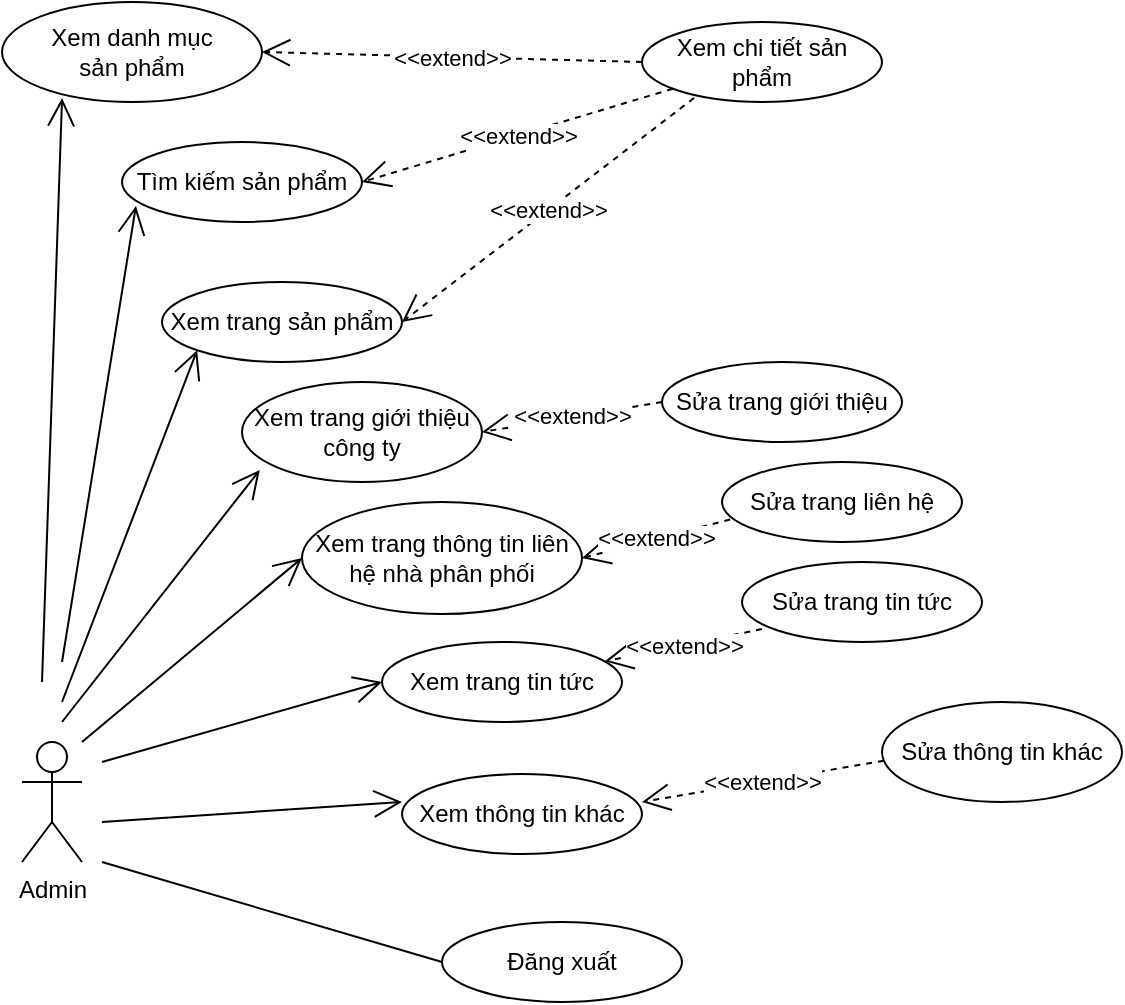 <mxfile version="14.0.1" type="github">
  <diagram id="htsnJRiTy0PdUouxYch2" name="Page-1">
    <mxGraphModel dx="1036" dy="462" grid="1" gridSize="10" guides="1" tooltips="1" connect="1" arrows="1" fold="1" page="1" pageScale="1" pageWidth="850" pageHeight="1100" math="0" shadow="0">
      <root>
        <mxCell id="0" />
        <mxCell id="1" parent="0" />
        <mxCell id="hs60Bh9PJOF-6od84D4g-1" value="Admin" style="shape=umlActor;verticalLabelPosition=bottom;verticalAlign=top;html=1;outlineConnect=0;" parent="1" vertex="1">
          <mxGeometry x="540" y="560" width="30" height="60" as="geometry" />
        </mxCell>
        <mxCell id="hs60Bh9PJOF-6od84D4g-13" value="Đăng xuất" style="ellipse;whiteSpace=wrap;html=1;" parent="1" vertex="1">
          <mxGeometry x="750" y="650" width="120" height="40" as="geometry" />
        </mxCell>
        <mxCell id="hs60Bh9PJOF-6od84D4g-16" value="Xem trang tin tức" style="ellipse;whiteSpace=wrap;html=1;" parent="1" vertex="1">
          <mxGeometry x="720" y="510" width="120" height="40" as="geometry" />
        </mxCell>
        <mxCell id="hs60Bh9PJOF-6od84D4g-17" value="Xem trang thông tin liên hệ nhà phân phối" style="ellipse;whiteSpace=wrap;html=1;" parent="1" vertex="1">
          <mxGeometry x="680" y="440" width="140" height="56" as="geometry" />
        </mxCell>
        <mxCell id="hs60Bh9PJOF-6od84D4g-22" value="Xem thông tin khác" style="ellipse;whiteSpace=wrap;html=1;" parent="1" vertex="1">
          <mxGeometry x="730" y="576" width="120" height="40" as="geometry" />
        </mxCell>
        <mxCell id="hs60Bh9PJOF-6od84D4g-23" value="Xem trang giới thiệu công ty" style="ellipse;whiteSpace=wrap;html=1;" parent="1" vertex="1">
          <mxGeometry x="650" y="380" width="120" height="50" as="geometry" />
        </mxCell>
        <mxCell id="hs60Bh9PJOF-6od84D4g-28" value="" style="endArrow=open;endFill=1;endSize=12;html=1;entryX=0;entryY=0.5;entryDx=0;entryDy=0;" parent="1" target="hs60Bh9PJOF-6od84D4g-17" edge="1">
          <mxGeometry width="160" relative="1" as="geometry">
            <mxPoint x="570" y="560" as="sourcePoint" />
            <mxPoint x="442.426" y="727.322" as="targetPoint" />
          </mxGeometry>
        </mxCell>
        <mxCell id="hs60Bh9PJOF-6od84D4g-29" value="" style="endArrow=open;endFill=1;endSize=12;html=1;entryX=0;entryY=0.5;entryDx=0;entryDy=0;" parent="1" target="hs60Bh9PJOF-6od84D4g-16" edge="1">
          <mxGeometry width="160" relative="1" as="geometry">
            <mxPoint x="580" y="570" as="sourcePoint" />
            <mxPoint x="720" y="461" as="targetPoint" />
          </mxGeometry>
        </mxCell>
        <mxCell id="hs60Bh9PJOF-6od84D4g-30" value="" style="endArrow=open;endFill=1;endSize=12;html=1;entryX=0;entryY=0.35;entryDx=0;entryDy=0;entryPerimeter=0;" parent="1" target="hs60Bh9PJOF-6od84D4g-22" edge="1">
          <mxGeometry width="160" relative="1" as="geometry">
            <mxPoint x="580" y="600" as="sourcePoint" />
            <mxPoint x="720" y="541" as="targetPoint" />
          </mxGeometry>
        </mxCell>
        <mxCell id="hs60Bh9PJOF-6od84D4g-31" value="" style="endArrow=open;endFill=1;endSize=12;html=1;entryX=0.074;entryY=0.88;entryDx=0;entryDy=0;entryPerimeter=0;" parent="1" target="hs60Bh9PJOF-6od84D4g-23" edge="1">
          <mxGeometry width="160" relative="1" as="geometry">
            <mxPoint x="560" y="550" as="sourcePoint" />
            <mxPoint x="720" y="461" as="targetPoint" />
          </mxGeometry>
        </mxCell>
        <mxCell id="hs60Bh9PJOF-6od84D4g-37" value="&amp;lt;&amp;lt;extend&amp;gt;&amp;gt;" style="endArrow=open;endSize=12;dashed=1;html=1;exitX=0.083;exitY=0.838;exitDx=0;exitDy=0;exitPerimeter=0;" parent="1" source="hs60Bh9PJOF-6od84D4g-38" target="hs60Bh9PJOF-6od84D4g-16" edge="1">
          <mxGeometry width="160" relative="1" as="geometry">
            <mxPoint x="920" y="450" as="sourcePoint" />
            <mxPoint x="1038.96" y="495" as="targetPoint" />
          </mxGeometry>
        </mxCell>
        <mxCell id="hs60Bh9PJOF-6od84D4g-38" value="Sửa trang tin tức" style="ellipse;whiteSpace=wrap;html=1;" parent="1" vertex="1">
          <mxGeometry x="900" y="470" width="120" height="40" as="geometry" />
        </mxCell>
        <mxCell id="hs60Bh9PJOF-6od84D4g-39" value="Xem chi tiết sản phẩm" style="ellipse;whiteSpace=wrap;html=1;" parent="1" vertex="1">
          <mxGeometry x="850" y="200" width="120" height="40" as="geometry" />
        </mxCell>
        <mxCell id="hs60Bh9PJOF-6od84D4g-40" value="Xem trang sản phẩm" style="ellipse;whiteSpace=wrap;html=1;" parent="1" vertex="1">
          <mxGeometry x="610" y="330" width="120" height="40" as="geometry" />
        </mxCell>
        <mxCell id="hs60Bh9PJOF-6od84D4g-41" value="&amp;lt;&amp;lt;extend&amp;gt;&amp;gt;" style="endArrow=open;endSize=12;dashed=1;html=1;exitX=0.217;exitY=0.95;exitDx=0;exitDy=0;entryX=1;entryY=0.5;entryDx=0;entryDy=0;exitPerimeter=0;" parent="1" source="hs60Bh9PJOF-6od84D4g-39" target="hs60Bh9PJOF-6od84D4g-40" edge="1">
          <mxGeometry width="160" relative="1" as="geometry">
            <mxPoint x="900" y="302.5" as="sourcePoint" />
            <mxPoint x="870" y="395" as="targetPoint" />
          </mxGeometry>
        </mxCell>
        <mxCell id="hs60Bh9PJOF-6od84D4g-44" value="Tìm kiếm sản phẩm" style="ellipse;whiteSpace=wrap;html=1;" parent="1" vertex="1">
          <mxGeometry x="590" y="260" width="120" height="40" as="geometry" />
        </mxCell>
        <mxCell id="hs60Bh9PJOF-6od84D4g-47" value="&amp;lt;&amp;lt;extend&amp;gt;&amp;gt;" style="endArrow=open;endSize=12;dashed=1;html=1;entryX=1;entryY=0.5;entryDx=0;entryDy=0;" parent="1" source="hs60Bh9PJOF-6od84D4g-39" target="hs60Bh9PJOF-6od84D4g-44" edge="1">
          <mxGeometry width="160" relative="1" as="geometry">
            <mxPoint x="766.96" y="332" as="sourcePoint" />
            <mxPoint x="700" y="320" as="targetPoint" />
          </mxGeometry>
        </mxCell>
        <mxCell id="hs60Bh9PJOF-6od84D4g-48" value="Xem danh mục &lt;br&gt;sản phẩm" style="ellipse;whiteSpace=wrap;html=1;" parent="1" vertex="1">
          <mxGeometry x="530" y="190" width="130" height="50" as="geometry" />
        </mxCell>
        <mxCell id="hs60Bh9PJOF-6od84D4g-50" value="" style="endArrow=open;endFill=1;endSize=12;html=1;entryX=0.231;entryY=0.96;entryDx=0;entryDy=0;entryPerimeter=0;" parent="1" target="hs60Bh9PJOF-6od84D4g-48" edge="1">
          <mxGeometry width="160" relative="1" as="geometry">
            <mxPoint x="550" y="530" as="sourcePoint" />
            <mxPoint x="673.517" y="409.038" as="targetPoint" />
          </mxGeometry>
        </mxCell>
        <mxCell id="vCadQJUx2Q9RowKkNnl8-1" value="&amp;lt;&amp;lt;extend&amp;gt;&amp;gt;" style="endArrow=open;endSize=12;dashed=1;html=1;exitX=0.008;exitY=0.588;exitDx=0;exitDy=0;exitPerimeter=0;entryX=1;entryY=0.35;entryDx=0;entryDy=0;entryPerimeter=0;" parent="1" source="vCadQJUx2Q9RowKkNnl8-2" target="hs60Bh9PJOF-6od84D4g-22" edge="1">
          <mxGeometry width="160" relative="1" as="geometry">
            <mxPoint x="953.89" y="540" as="sourcePoint" />
            <mxPoint x="849.996" y="597.981" as="targetPoint" />
          </mxGeometry>
        </mxCell>
        <mxCell id="vCadQJUx2Q9RowKkNnl8-2" value="Sửa thông tin khác" style="ellipse;whiteSpace=wrap;html=1;" parent="1" vertex="1">
          <mxGeometry x="970" y="540" width="120" height="50" as="geometry" />
        </mxCell>
        <mxCell id="RFYTupEPOqXVh9oHEL6r-2" value="Sửa trang liên hệ" style="ellipse;whiteSpace=wrap;html=1;" parent="1" vertex="1">
          <mxGeometry x="890" y="420" width="120" height="40" as="geometry" />
        </mxCell>
        <mxCell id="RFYTupEPOqXVh9oHEL6r-3" value="&amp;lt;&amp;lt;extend&amp;gt;&amp;gt;" style="endArrow=open;endSize=12;dashed=1;html=1;exitX=0.034;exitY=0.718;exitDx=0;exitDy=0;exitPerimeter=0;entryX=1;entryY=0.5;entryDx=0;entryDy=0;" parent="1" source="RFYTupEPOqXVh9oHEL6r-2" target="hs60Bh9PJOF-6od84D4g-17" edge="1">
          <mxGeometry width="160" relative="1" as="geometry">
            <mxPoint x="919.96" y="513.52" as="sourcePoint" />
            <mxPoint x="841.45" y="529.71" as="targetPoint" />
          </mxGeometry>
        </mxCell>
        <mxCell id="RFYTupEPOqXVh9oHEL6r-4" value="Sửa trang giới thiệu" style="ellipse;whiteSpace=wrap;html=1;" parent="1" vertex="1">
          <mxGeometry x="860" y="370" width="120" height="40" as="geometry" />
        </mxCell>
        <mxCell id="RFYTupEPOqXVh9oHEL6r-5" value="&amp;lt;&amp;lt;extend&amp;gt;&amp;gt;" style="endArrow=open;endSize=12;dashed=1;html=1;exitX=0;exitY=0.5;exitDx=0;exitDy=0;entryX=1;entryY=0.5;entryDx=0;entryDy=0;" parent="1" source="RFYTupEPOqXVh9oHEL6r-4" target="hs60Bh9PJOF-6od84D4g-23" edge="1">
          <mxGeometry width="160" relative="1" as="geometry">
            <mxPoint x="904.08" y="458.72" as="sourcePoint" />
            <mxPoint x="830.0" y="478.0" as="targetPoint" />
          </mxGeometry>
        </mxCell>
        <mxCell id="1wsCHgzZS9Jm4ukqb-i6-1" value="" style="endArrow=none;html=1;entryX=0;entryY=0.5;entryDx=0;entryDy=0;" parent="1" target="hs60Bh9PJOF-6od84D4g-13" edge="1">
          <mxGeometry width="50" height="50" relative="1" as="geometry">
            <mxPoint x="580" y="620" as="sourcePoint" />
            <mxPoint x="810" y="430" as="targetPoint" />
          </mxGeometry>
        </mxCell>
        <mxCell id="dYFFoLZCxGnejhNjsreW-1" value="" style="endArrow=open;endFill=1;endSize=12;html=1;entryX=0;entryY=1;entryDx=0;entryDy=0;" edge="1" parent="1" target="hs60Bh9PJOF-6od84D4g-40">
          <mxGeometry width="160" relative="1" as="geometry">
            <mxPoint x="560" y="540" as="sourcePoint" />
            <mxPoint x="580.03" y="318" as="targetPoint" />
          </mxGeometry>
        </mxCell>
        <mxCell id="dYFFoLZCxGnejhNjsreW-2" value="" style="endArrow=open;endFill=1;endSize=12;html=1;entryX=0.058;entryY=0.8;entryDx=0;entryDy=0;entryPerimeter=0;" edge="1" parent="1" target="hs60Bh9PJOF-6od84D4g-44">
          <mxGeometry width="160" relative="1" as="geometry">
            <mxPoint x="560" y="520" as="sourcePoint" />
            <mxPoint x="637.574" y="384.142" as="targetPoint" />
          </mxGeometry>
        </mxCell>
        <mxCell id="dYFFoLZCxGnejhNjsreW-3" value="&amp;lt;&amp;lt;extend&amp;gt;&amp;gt;" style="endArrow=open;endSize=12;dashed=1;html=1;entryX=1;entryY=0.5;entryDx=0;entryDy=0;exitX=0;exitY=0.5;exitDx=0;exitDy=0;" edge="1" parent="1" source="hs60Bh9PJOF-6od84D4g-39" target="hs60Bh9PJOF-6od84D4g-48">
          <mxGeometry width="160" relative="1" as="geometry">
            <mxPoint x="877.326" y="259.577" as="sourcePoint" />
            <mxPoint x="710" y="290" as="targetPoint" />
          </mxGeometry>
        </mxCell>
      </root>
    </mxGraphModel>
  </diagram>
</mxfile>
